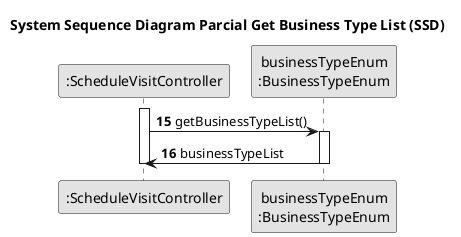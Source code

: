 @startuml
skinparam monochrome true
skinparam packageStyle rectangle
skinparam shadowing false

title System Sequence Diagram Parcial Get Business Type List (SSD)

'hide footbox

participant ":ScheduleVisitController" as CTRL

participant "businessTypeEnum\n:BusinessTypeEnum" as businessTypeEnum

autonumber 15

        activate CTRL

            CTRL -> businessTypeEnum: getBusinessTypeList()
            activate businessTypeEnum

                businessTypeEnum -> CTRL: businessTypeList
                deactivate businessTypeEnum

        deactivate CTRL

@enduml